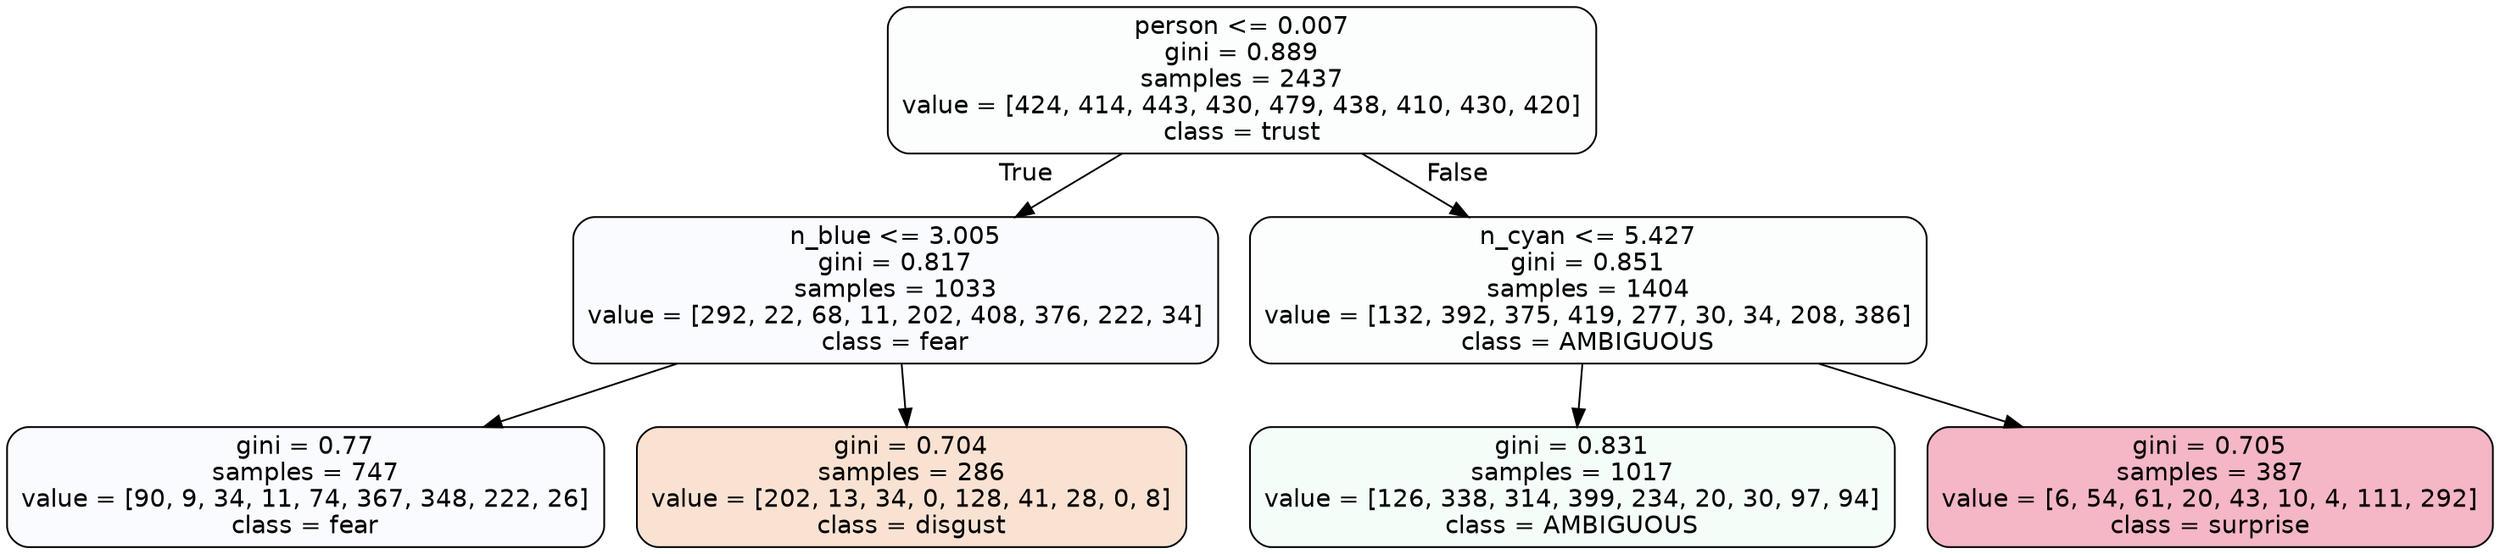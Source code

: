 digraph Tree {
node [shape=box, style="filled, rounded", color="black", fontname=helvetica] ;
edge [fontname=helvetica] ;
0 [label="person <= 0.007\ngini = 0.889\nsamples = 2437\nvalue = [424, 414, 443, 430, 479, 438, 410, 430, 420]\nclass = trust", fillcolor="#39d7e503"] ;
1 [label="n_blue <= 3.005\ngini = 0.817\nsamples = 1033\nvalue = [292, 22, 68, 11, 202, 408, 376, 222, 34]\nclass = fear", fillcolor="#3964e506"] ;
0 -> 1 [labeldistance=2.5, labelangle=45, headlabel="True"] ;
2 [label="gini = 0.77\nsamples = 747\nvalue = [90, 9, 34, 11, 74, 367, 348, 222, 26]\nclass = fear", fillcolor="#3964e506"] ;
1 -> 2 ;
3 [label="gini = 0.704\nsamples = 286\nvalue = [202, 13, 34, 0, 128, 41, 28, 0, 8]\nclass = disgust", fillcolor="#e581393a"] ;
1 -> 3 ;
4 [label="n_cyan <= 5.427\ngini = 0.851\nsamples = 1404\nvalue = [132, 392, 375, 419, 277, 30, 34, 208, 386]\nclass = AMBIGUOUS", fillcolor="#39e58104"] ;
0 -> 4 [labeldistance=2.5, labelangle=-45, headlabel="False"] ;
5 [label="gini = 0.831\nsamples = 1017\nvalue = [126, 338, 314, 399, 234, 20, 30, 97, 94]\nclass = AMBIGUOUS", fillcolor="#39e5810c"] ;
4 -> 5 ;
6 [label="gini = 0.705\nsamples = 387\nvalue = [6, 54, 61, 20, 43, 10, 4, 111, 292]\nclass = surprise", fillcolor="#e539645e"] ;
4 -> 6 ;
}